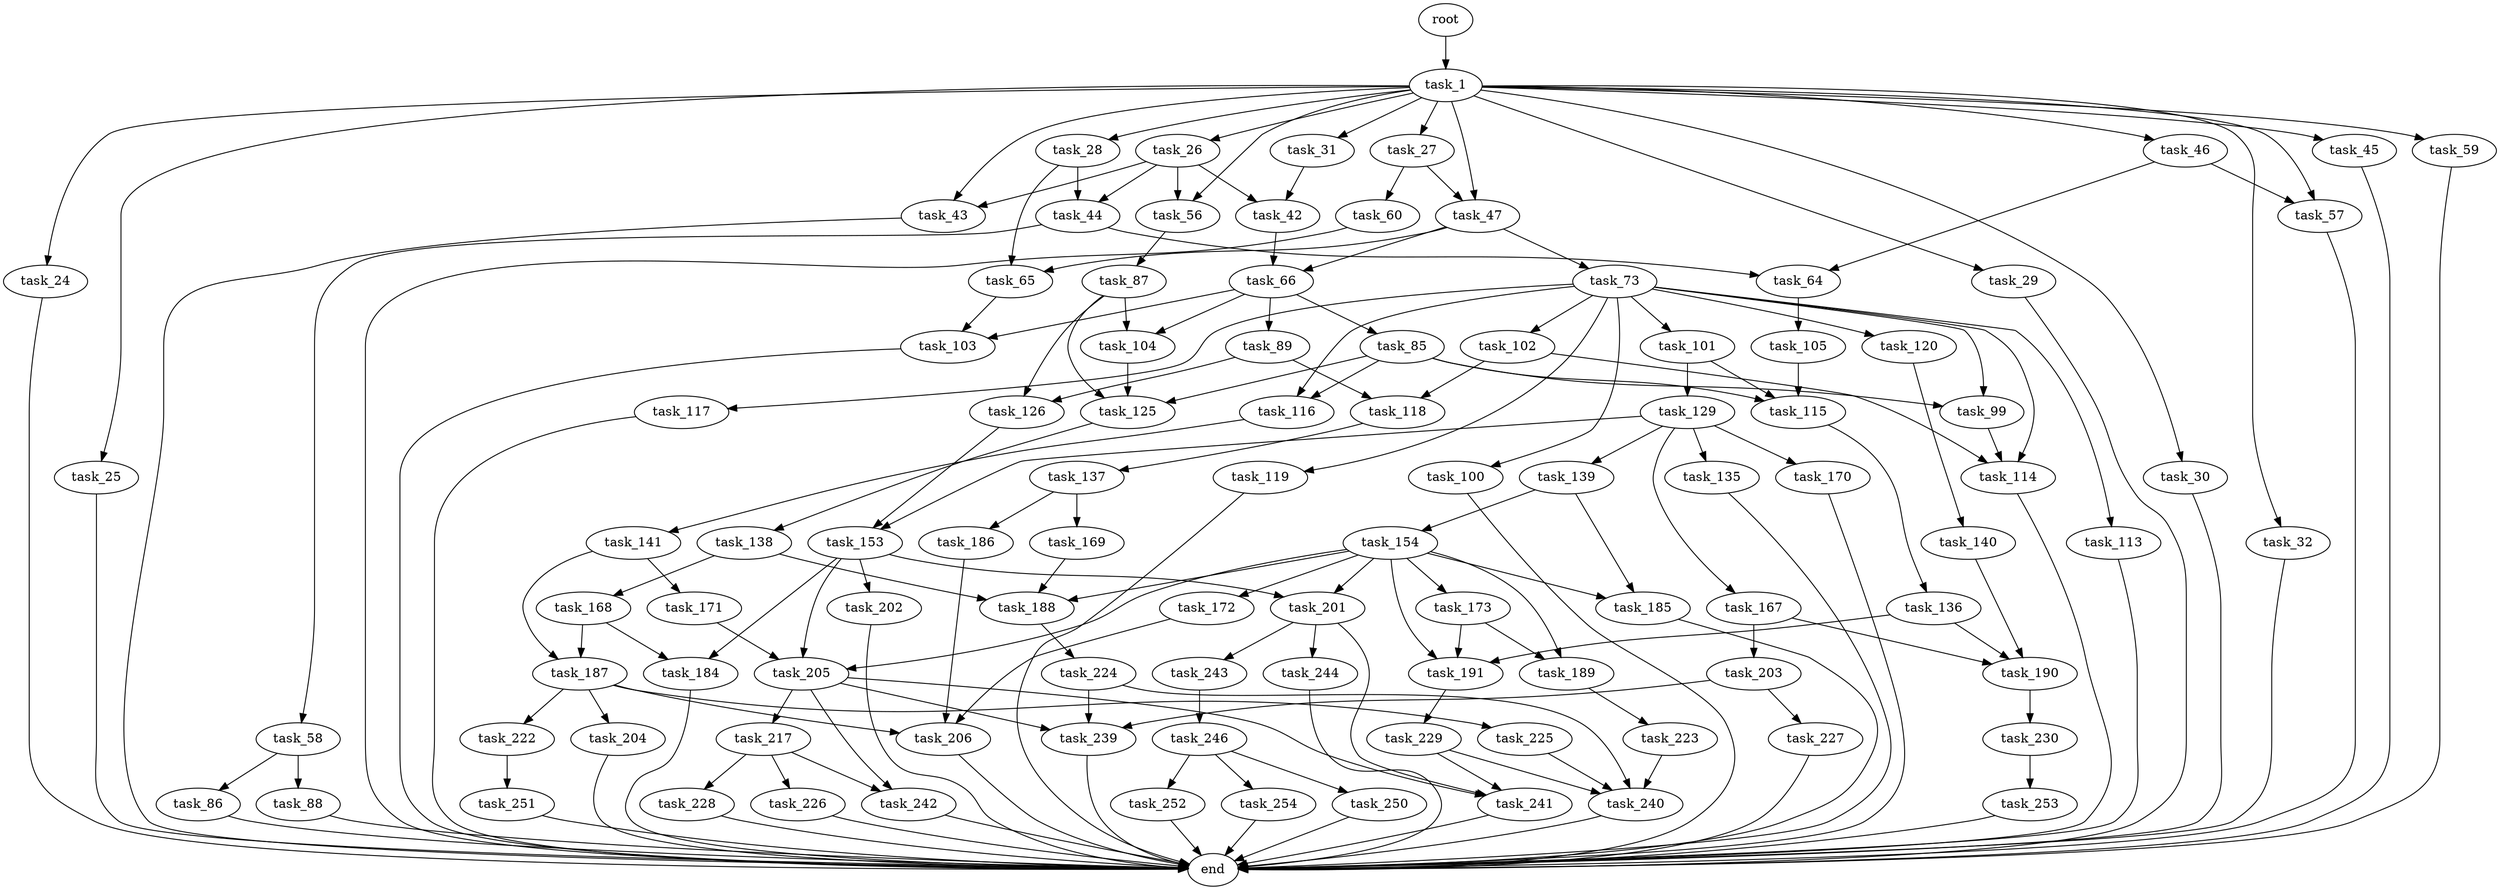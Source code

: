 digraph G {
  root [size="0.000000"];
  task_1 [size="368293445632.000000"];
  task_24 [size="134217728000.000000"];
  task_25 [size="3906680420.000000"];
  task_26 [size="68719476736.000000"];
  task_27 [size="134217728000.000000"];
  task_28 [size="368293445632.000000"];
  task_29 [size="8294692517.000000"];
  task_30 [size="549755813888.000000"];
  task_31 [size="40364544623.000000"];
  task_32 [size="75062237137.000000"];
  task_42 [size="782757789696.000000"];
  task_43 [size="271007753230.000000"];
  task_44 [size="392094167393.000000"];
  task_45 [size="135670083389.000000"];
  task_46 [size="29894112486.000000"];
  task_47 [size="184760052121.000000"];
  task_56 [size="1073741824000.000000"];
  task_57 [size="29917152448.000000"];
  task_58 [size="450891669837.000000"];
  task_59 [size="368293445632.000000"];
  task_60 [size="368293445632.000000"];
  task_64 [size="11528513813.000000"];
  task_65 [size="549755813888.000000"];
  task_66 [size="8589934592.000000"];
  task_73 [size="17498521059.000000"];
  task_85 [size="2222880647.000000"];
  task_86 [size="295339674636.000000"];
  task_87 [size="231928233984.000000"];
  task_88 [size="32289218193.000000"];
  task_89 [size="8589934592.000000"];
  task_99 [size="9396197058.000000"];
  task_100 [size="15238934645.000000"];
  task_101 [size="455971496096.000000"];
  task_102 [size="13286414655.000000"];
  task_103 [size="278681553.000000"];
  task_104 [size="549755813888.000000"];
  task_105 [size="549755813888.000000"];
  task_113 [size="1269936015754.000000"];
  task_114 [size="6573921071.000000"];
  task_115 [size="231928233984.000000"];
  task_116 [size="9349689162.000000"];
  task_117 [size="134217728000.000000"];
  task_118 [size="28991029248.000000"];
  task_119 [size="2821681820.000000"];
  task_120 [size="6635948418.000000"];
  task_125 [size="782757789696.000000"];
  task_126 [size="68719476736.000000"];
  task_129 [size="549755813888.000000"];
  task_135 [size="1073741824000.000000"];
  task_136 [size="8589934592.000000"];
  task_137 [size="782757789696.000000"];
  task_138 [size="1742407078.000000"];
  task_139 [size="1073741824000.000000"];
  task_140 [size="142248662739.000000"];
  task_141 [size="68719476736.000000"];
  task_153 [size="12089459417.000000"];
  task_154 [size="782757789696.000000"];
  task_167 [size="225458501270.000000"];
  task_168 [size="395733633023.000000"];
  task_169 [size="26211106180.000000"];
  task_170 [size="5185347488.000000"];
  task_171 [size="3632385238.000000"];
  task_172 [size="8589934592.000000"];
  task_173 [size="134217728000.000000"];
  task_184 [size="1323231936342.000000"];
  task_185 [size="540098272487.000000"];
  task_186 [size="642454267625.000000"];
  task_187 [size="368293445632.000000"];
  task_188 [size="25456346162.000000"];
  task_189 [size="231928233984.000000"];
  task_190 [size="24661409780.000000"];
  task_191 [size="8589934592.000000"];
  task_201 [size="25949698556.000000"];
  task_202 [size="782757789696.000000"];
  task_203 [size="347011970.000000"];
  task_204 [size="7842649282.000000"];
  task_205 [size="610369607577.000000"];
  task_206 [size="7827578530.000000"];
  task_217 [size="124976382888.000000"];
  task_222 [size="10479730269.000000"];
  task_223 [size="9850628864.000000"];
  task_224 [size="120205062923.000000"];
  task_225 [size="68719476736.000000"];
  task_226 [size="782757789696.000000"];
  task_227 [size="748499253953.000000"];
  task_228 [size="44560866260.000000"];
  task_229 [size="70634736225.000000"];
  task_230 [size="368293445632.000000"];
  task_239 [size="789850312312.000000"];
  task_240 [size="781905147639.000000"];
  task_241 [size="1073741824000.000000"];
  task_242 [size="204168489964.000000"];
  task_243 [size="23721276670.000000"];
  task_244 [size="481883908856.000000"];
  task_246 [size="164971425972.000000"];
  task_250 [size="134217728000.000000"];
  task_251 [size="231928233984.000000"];
  task_252 [size="68719476736.000000"];
  task_253 [size="4095474973.000000"];
  task_254 [size="368293445632.000000"];
  end [size="0.000000"];

  root -> task_1 [size="1.000000"];
  task_1 -> task_24 [size="411041792.000000"];
  task_1 -> task_25 [size="411041792.000000"];
  task_1 -> task_26 [size="411041792.000000"];
  task_1 -> task_27 [size="411041792.000000"];
  task_1 -> task_28 [size="411041792.000000"];
  task_1 -> task_29 [size="411041792.000000"];
  task_1 -> task_30 [size="411041792.000000"];
  task_1 -> task_31 [size="411041792.000000"];
  task_1 -> task_32 [size="411041792.000000"];
  task_1 -> task_43 [size="411041792.000000"];
  task_1 -> task_45 [size="411041792.000000"];
  task_1 -> task_46 [size="411041792.000000"];
  task_1 -> task_47 [size="411041792.000000"];
  task_1 -> task_56 [size="411041792.000000"];
  task_1 -> task_57 [size="411041792.000000"];
  task_1 -> task_59 [size="411041792.000000"];
  task_24 -> end [size="1.000000"];
  task_25 -> end [size="1.000000"];
  task_26 -> task_42 [size="134217728.000000"];
  task_26 -> task_43 [size="134217728.000000"];
  task_26 -> task_44 [size="134217728.000000"];
  task_26 -> task_56 [size="134217728.000000"];
  task_27 -> task_47 [size="209715200.000000"];
  task_27 -> task_60 [size="209715200.000000"];
  task_28 -> task_44 [size="411041792.000000"];
  task_28 -> task_65 [size="411041792.000000"];
  task_29 -> end [size="1.000000"];
  task_30 -> end [size="1.000000"];
  task_31 -> task_42 [size="33554432.000000"];
  task_32 -> end [size="1.000000"];
  task_42 -> task_66 [size="679477248.000000"];
  task_43 -> end [size="1.000000"];
  task_44 -> task_58 [size="301989888.000000"];
  task_44 -> task_64 [size="301989888.000000"];
  task_45 -> end [size="1.000000"];
  task_46 -> task_57 [size="838860800.000000"];
  task_46 -> task_64 [size="838860800.000000"];
  task_47 -> task_65 [size="411041792.000000"];
  task_47 -> task_66 [size="411041792.000000"];
  task_47 -> task_73 [size="411041792.000000"];
  task_56 -> task_87 [size="838860800.000000"];
  task_57 -> end [size="1.000000"];
  task_58 -> task_86 [size="411041792.000000"];
  task_58 -> task_88 [size="411041792.000000"];
  task_59 -> end [size="1.000000"];
  task_60 -> end [size="1.000000"];
  task_64 -> task_105 [size="209715200.000000"];
  task_65 -> task_103 [size="536870912.000000"];
  task_66 -> task_85 [size="33554432.000000"];
  task_66 -> task_89 [size="33554432.000000"];
  task_66 -> task_103 [size="33554432.000000"];
  task_66 -> task_104 [size="33554432.000000"];
  task_73 -> task_99 [size="33554432.000000"];
  task_73 -> task_100 [size="33554432.000000"];
  task_73 -> task_101 [size="33554432.000000"];
  task_73 -> task_102 [size="33554432.000000"];
  task_73 -> task_113 [size="33554432.000000"];
  task_73 -> task_114 [size="33554432.000000"];
  task_73 -> task_116 [size="33554432.000000"];
  task_73 -> task_117 [size="33554432.000000"];
  task_73 -> task_119 [size="33554432.000000"];
  task_73 -> task_120 [size="33554432.000000"];
  task_85 -> task_99 [size="209715200.000000"];
  task_85 -> task_115 [size="209715200.000000"];
  task_85 -> task_116 [size="209715200.000000"];
  task_85 -> task_125 [size="209715200.000000"];
  task_86 -> end [size="1.000000"];
  task_87 -> task_104 [size="301989888.000000"];
  task_87 -> task_125 [size="301989888.000000"];
  task_87 -> task_126 [size="301989888.000000"];
  task_88 -> end [size="1.000000"];
  task_89 -> task_118 [size="33554432.000000"];
  task_89 -> task_126 [size="33554432.000000"];
  task_99 -> task_114 [size="411041792.000000"];
  task_100 -> end [size="1.000000"];
  task_101 -> task_115 [size="411041792.000000"];
  task_101 -> task_129 [size="411041792.000000"];
  task_102 -> task_114 [size="209715200.000000"];
  task_102 -> task_118 [size="209715200.000000"];
  task_103 -> end [size="1.000000"];
  task_104 -> task_125 [size="536870912.000000"];
  task_105 -> task_115 [size="536870912.000000"];
  task_113 -> end [size="1.000000"];
  task_114 -> end [size="1.000000"];
  task_115 -> task_136 [size="301989888.000000"];
  task_116 -> task_141 [size="679477248.000000"];
  task_117 -> end [size="1.000000"];
  task_118 -> task_137 [size="75497472.000000"];
  task_119 -> end [size="1.000000"];
  task_120 -> task_140 [size="134217728.000000"];
  task_125 -> task_138 [size="679477248.000000"];
  task_126 -> task_153 [size="134217728.000000"];
  task_129 -> task_135 [size="536870912.000000"];
  task_129 -> task_139 [size="536870912.000000"];
  task_129 -> task_153 [size="536870912.000000"];
  task_129 -> task_167 [size="536870912.000000"];
  task_129 -> task_170 [size="536870912.000000"];
  task_135 -> end [size="1.000000"];
  task_136 -> task_190 [size="33554432.000000"];
  task_136 -> task_191 [size="33554432.000000"];
  task_137 -> task_169 [size="679477248.000000"];
  task_137 -> task_186 [size="679477248.000000"];
  task_138 -> task_168 [size="134217728.000000"];
  task_138 -> task_188 [size="134217728.000000"];
  task_139 -> task_154 [size="838860800.000000"];
  task_139 -> task_185 [size="838860800.000000"];
  task_140 -> task_190 [size="209715200.000000"];
  task_141 -> task_171 [size="134217728.000000"];
  task_141 -> task_187 [size="134217728.000000"];
  task_153 -> task_184 [size="209715200.000000"];
  task_153 -> task_201 [size="209715200.000000"];
  task_153 -> task_202 [size="209715200.000000"];
  task_153 -> task_205 [size="209715200.000000"];
  task_154 -> task_172 [size="679477248.000000"];
  task_154 -> task_173 [size="679477248.000000"];
  task_154 -> task_185 [size="679477248.000000"];
  task_154 -> task_188 [size="679477248.000000"];
  task_154 -> task_189 [size="679477248.000000"];
  task_154 -> task_191 [size="679477248.000000"];
  task_154 -> task_201 [size="679477248.000000"];
  task_154 -> task_205 [size="679477248.000000"];
  task_167 -> task_190 [size="838860800.000000"];
  task_167 -> task_203 [size="838860800.000000"];
  task_168 -> task_184 [size="411041792.000000"];
  task_168 -> task_187 [size="411041792.000000"];
  task_169 -> task_188 [size="679477248.000000"];
  task_170 -> end [size="1.000000"];
  task_171 -> task_205 [size="411041792.000000"];
  task_172 -> task_206 [size="33554432.000000"];
  task_173 -> task_189 [size="209715200.000000"];
  task_173 -> task_191 [size="209715200.000000"];
  task_184 -> end [size="1.000000"];
  task_185 -> end [size="1.000000"];
  task_186 -> task_206 [size="838860800.000000"];
  task_187 -> task_204 [size="411041792.000000"];
  task_187 -> task_206 [size="411041792.000000"];
  task_187 -> task_222 [size="411041792.000000"];
  task_187 -> task_225 [size="411041792.000000"];
  task_188 -> task_224 [size="838860800.000000"];
  task_189 -> task_223 [size="301989888.000000"];
  task_190 -> task_230 [size="411041792.000000"];
  task_191 -> task_229 [size="33554432.000000"];
  task_201 -> task_241 [size="411041792.000000"];
  task_201 -> task_243 [size="411041792.000000"];
  task_201 -> task_244 [size="411041792.000000"];
  task_202 -> end [size="1.000000"];
  task_203 -> task_227 [size="33554432.000000"];
  task_203 -> task_239 [size="33554432.000000"];
  task_204 -> end [size="1.000000"];
  task_205 -> task_217 [size="411041792.000000"];
  task_205 -> task_239 [size="411041792.000000"];
  task_205 -> task_241 [size="411041792.000000"];
  task_205 -> task_242 [size="411041792.000000"];
  task_206 -> end [size="1.000000"];
  task_217 -> task_226 [size="301989888.000000"];
  task_217 -> task_228 [size="301989888.000000"];
  task_217 -> task_242 [size="301989888.000000"];
  task_222 -> task_251 [size="536870912.000000"];
  task_223 -> task_240 [size="536870912.000000"];
  task_224 -> task_239 [size="134217728.000000"];
  task_224 -> task_240 [size="134217728.000000"];
  task_225 -> task_240 [size="134217728.000000"];
  task_226 -> end [size="1.000000"];
  task_227 -> end [size="1.000000"];
  task_228 -> end [size="1.000000"];
  task_229 -> task_240 [size="134217728.000000"];
  task_229 -> task_241 [size="134217728.000000"];
  task_230 -> task_253 [size="411041792.000000"];
  task_239 -> end [size="1.000000"];
  task_240 -> end [size="1.000000"];
  task_241 -> end [size="1.000000"];
  task_242 -> end [size="1.000000"];
  task_243 -> task_246 [size="838860800.000000"];
  task_244 -> end [size="1.000000"];
  task_246 -> task_250 [size="411041792.000000"];
  task_246 -> task_252 [size="411041792.000000"];
  task_246 -> task_254 [size="411041792.000000"];
  task_250 -> end [size="1.000000"];
  task_251 -> end [size="1.000000"];
  task_252 -> end [size="1.000000"];
  task_253 -> end [size="1.000000"];
  task_254 -> end [size="1.000000"];
}
